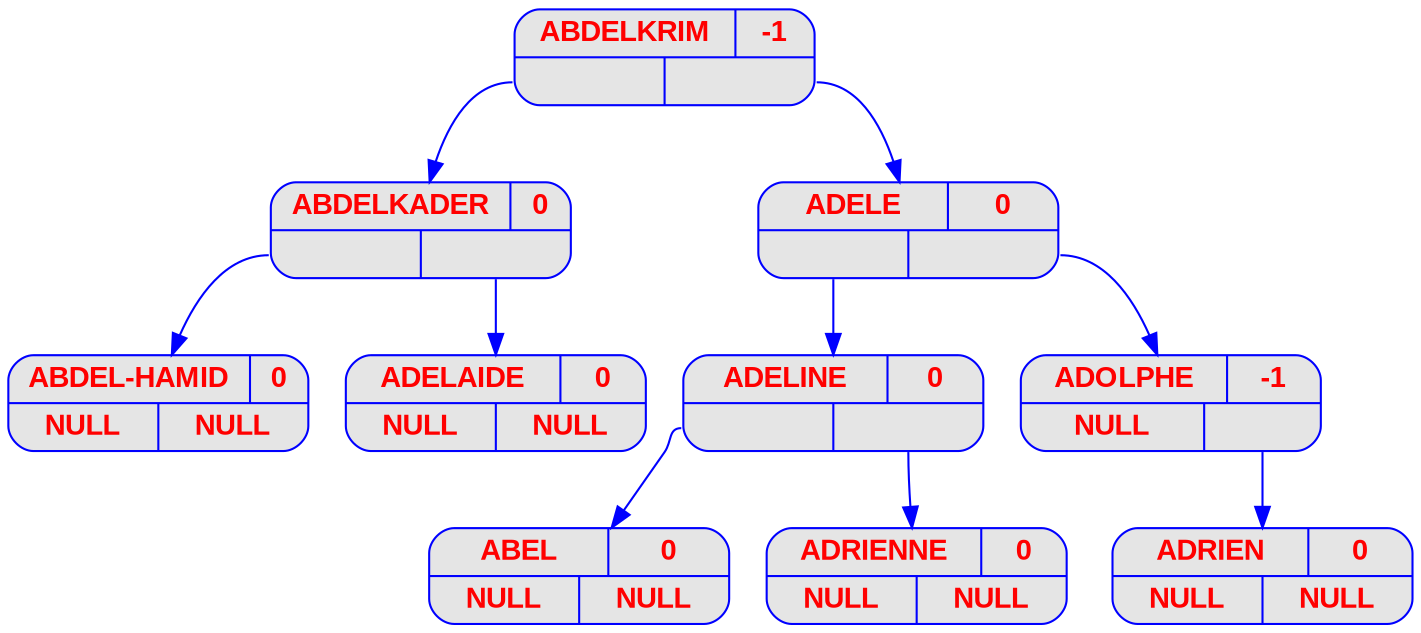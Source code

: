 digraph displayAVL {
	node [
		fontname  = "Arial bold" 
		fontsize  = "14"
		fontcolor = "red"
		style     = "rounded, filled"
		shape     = "record"
		fillcolor = "grey90"
		color     = "blue"
		width     = "2"
	]

	edge [
		color     = "blue"
	]

	"ABDELKRIM
" [label = "{{<c> ABDELKRIM
 | <b> -1} | { <g> | <d>}}"];
	"ABDELKRIM
":g -> "ABDELKADER
";
	"ABDELKADER
" [label = "{{<c> ABDELKADER
 | <b> 0} | { <g> | <d>}}"];
	"ABDELKADER
":g -> "ABDEL-HAMID
";
	"ABDEL-HAMID
" [label = "{{<c> ABDEL-HAMID
 | <b> 0} | { <g> | <d>}}"];
	"ABDEL-HAMID
" [label = "{{<c> ABDEL-HAMID
 | <b> 0} | { <g> NULL | <d> NULL}}"];
	"ABDELKADER
":d -> "ADELAIDE
";
	"ADELAIDE
" [label = "{{<c> ADELAIDE
 | <b> 0} | { <g> | <d>}}"];
	"ADELAIDE
" [label = "{{<c> ADELAIDE
 | <b> 0} | { <g> NULL | <d> NULL}}"];
	"ABDELKRIM
":d -> "ADELE
";
	"ADELE
" [label = "{{<c> ADELE
 | <b> 0} | { <g> | <d>}}"];
	"ADELE
":g -> "ADELINE
";
	"ADELINE
" [label = "{{<c> ADELINE
 | <b> 0} | { <g> | <d>}}"];
	"ADELINE
":g -> "ABEL
";
	"ABEL
" [label = "{{<c> ABEL
 | <b> 0} | { <g> | <d>}}"];
	"ABEL
" [label = "{{<c> ABEL
 | <b> 0} | { <g> NULL | <d> NULL}}"];
	"ADELINE
":d -> "ADRIENNE
";
	"ADRIENNE
" [label = "{{<c> ADRIENNE
 | <b> 0} | { <g> | <d>}}"];
	"ADRIENNE
" [label = "{{<c> ADRIENNE
 | <b> 0} | { <g> NULL | <d> NULL}}"];
	"ADELE
":d -> "ADOLPHE
";
	"ADOLPHE
" [label = "{{<c> ADOLPHE
 | <b> -1} | { <g> | <d>}}"];
	"ADOLPHE
" [label = "{{<c> ADOLPHE
 | <b> -1} | { <g> NULL | <d> }}"];
	"ADOLPHE
":d -> "ADRIEN
";
	"ADRIEN
" [label = "{{<c> ADRIEN
 | <b> 0} | { <g> | <d>}}"];
	"ADRIEN
" [label = "{{<c> ADRIEN
 | <b> 0} | { <g> NULL | <d> NULL}}"];
}
